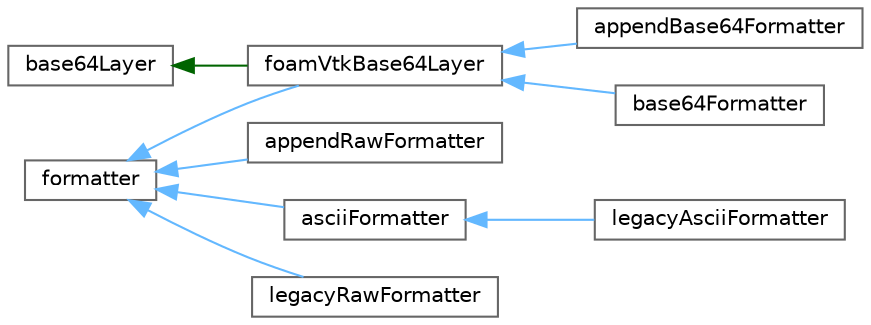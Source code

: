 digraph "Graphical Class Hierarchy"
{
 // LATEX_PDF_SIZE
  bgcolor="transparent";
  edge [fontname=Helvetica,fontsize=10,labelfontname=Helvetica,labelfontsize=10];
  node [fontname=Helvetica,fontsize=10,shape=box,height=0.2,width=0.4];
  rankdir="LR";
  Node0 [id="Node000000",label="base64Layer",height=0.2,width=0.4,color="grey40", fillcolor="white", style="filled",URL="$classFoam_1_1base64Layer.html",tooltip="An output filter layer to write base-64 encoded content."];
  Node0 -> Node1 [id="edge4194_Node000000_Node000001",dir="back",color="darkgreen",style="solid",tooltip=" "];
  Node1 [id="Node000001",label="foamVtkBase64Layer",height=0.2,width=0.4,color="grey40", fillcolor="white", style="filled",URL="$classFoam_1_1vtk_1_1foamVtkBase64Layer.html",tooltip="Base-64 encoded output layer - normally only used indirectly by formatters."];
  Node1 -> Node2 [id="edge4195_Node000001_Node000002",dir="back",color="steelblue1",style="solid",tooltip=" "];
  Node2 [id="Node000002",label="appendBase64Formatter",height=0.2,width=0.4,color="grey40", fillcolor="white", style="filled",URL="$classFoam_1_1vtk_1_1appendBase64Formatter.html",tooltip="Appended base-64 encoded binary output. Uses an output filter layer to write base-64 encoded content."];
  Node1 -> Node3 [id="edge4196_Node000001_Node000003",dir="back",color="steelblue1",style="solid",tooltip=" "];
  Node3 [id="Node000003",label="base64Formatter",height=0.2,width=0.4,color="grey40", fillcolor="white", style="filled",URL="$classFoam_1_1vtk_1_1base64Formatter.html",tooltip="Inline base-64 encoded binary output. Uses an output filter layer to write base-64 encoded content."];
  Node4 [id="Node000004",label="formatter",height=0.2,width=0.4,color="grey40", fillcolor="white", style="filled",URL="$classFoam_1_1vtk_1_1formatter.html",tooltip="Abstract class for a VTK output stream formatter."];
  Node4 -> Node5 [id="edge4197_Node000004_Node000005",dir="back",color="steelblue1",style="solid",tooltip=" "];
  Node5 [id="Node000005",label="appendRawFormatter",height=0.2,width=0.4,color="grey40", fillcolor="white", style="filled",URL="$classFoam_1_1vtk_1_1appendRawFormatter.html",tooltip="Appended raw binary output."];
  Node4 -> Node6 [id="edge4198_Node000004_Node000006",dir="back",color="steelblue1",style="solid",tooltip=" "];
  Node6 [id="Node000006",label="asciiFormatter",height=0.2,width=0.4,color="grey40", fillcolor="white", style="filled",URL="$classFoam_1_1vtk_1_1asciiFormatter.html",tooltip="Inline ASCII output. Adds spaces between entries and a newline every 9 items (for consistency with wh..."];
  Node6 -> Node7 [id="edge4199_Node000006_Node000007",dir="back",color="steelblue1",style="solid",tooltip=" "];
  Node7 [id="Node000007",label="legacyAsciiFormatter",height=0.2,width=0.4,color="grey40", fillcolor="white", style="filled",URL="$classFoam_1_1vtk_1_1legacyAsciiFormatter.html",tooltip="Formatting as per Foam::vtk::asciiFormatter, but with naming for legacy output."];
  Node4 -> Node1 [id="edge4200_Node000004_Node000001",dir="back",color="steelblue1",style="solid",tooltip=" "];
  Node4 -> Node8 [id="edge4201_Node000004_Node000008",dir="back",color="steelblue1",style="solid",tooltip=" "];
  Node8 [id="Node000008",label="legacyRawFormatter",height=0.2,width=0.4,color="grey40", fillcolor="white", style="filled",URL="$classFoam_1_1vtk_1_1legacyRawFormatter.html",tooltip="Binary output for the VTK legacy format, always written as big-endian and with 32-bit integers."];
}
